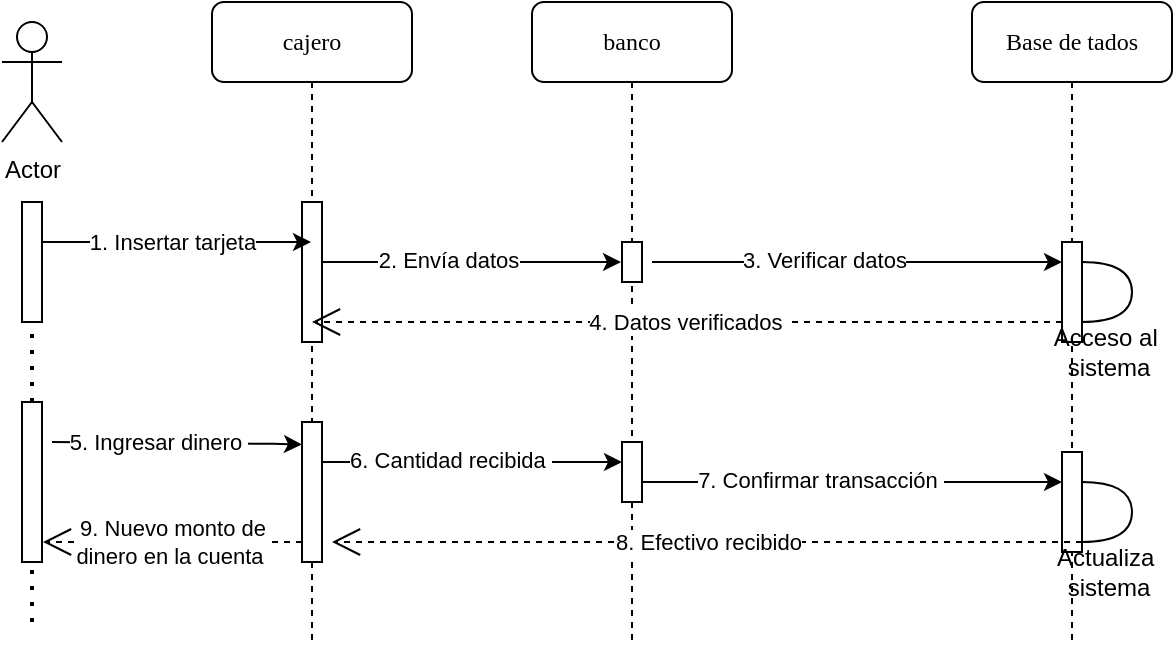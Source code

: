<mxfile version="26.0.15" pages="2">
  <diagram name="Page-1" id="13e1069c-82ec-6db2-03f1-153e76fe0fe0">
    <mxGraphModel dx="989" dy="514" grid="1" gridSize="10" guides="1" tooltips="1" connect="1" arrows="1" fold="1" page="1" pageScale="1" pageWidth="1100" pageHeight="850" background="none" math="0" shadow="0">
      <root>
        <mxCell id="0" />
        <mxCell id="1" parent="0" />
        <mxCell id="D0dWabxdGrt2eEnPtBXT-20" value="" style="endArrow=none;dashed=1;html=1;dashPattern=1 3;strokeWidth=2;rounded=0;" edge="1" parent="1" source="D0dWabxdGrt2eEnPtBXT-21">
          <mxGeometry width="50" height="50" relative="1" as="geometry">
            <mxPoint x="145" y="670.69" as="sourcePoint" />
            <mxPoint x="150" y="180" as="targetPoint" />
          </mxGeometry>
        </mxCell>
        <mxCell id="7baba1c4bc27f4b0-2" value="&lt;font style=&quot;vertical-align: inherit;&quot;&gt;&lt;font style=&quot;vertical-align: inherit;&quot;&gt;cajero&lt;/font&gt;&lt;/font&gt;" style="shape=umlLifeline;perimeter=lifelinePerimeter;whiteSpace=wrap;html=1;container=1;collapsible=0;recursiveResize=0;outlineConnect=0;rounded=1;shadow=0;comic=0;labelBackgroundColor=none;strokeWidth=1;fontFamily=Verdana;fontSize=12;align=center;" parent="1" vertex="1">
          <mxGeometry x="240" y="80" width="100" height="320" as="geometry" />
        </mxCell>
        <mxCell id="7baba1c4bc27f4b0-10" value="" style="html=1;points=[];perimeter=orthogonalPerimeter;rounded=0;shadow=0;comic=0;labelBackgroundColor=none;strokeWidth=1;fontFamily=Verdana;fontSize=12;align=center;" parent="7baba1c4bc27f4b0-2" vertex="1">
          <mxGeometry x="45" y="100" width="10" height="70" as="geometry" />
        </mxCell>
        <mxCell id="ODnxd1XTJw4rzjTTy2y1-8" value="" style="html=1;points=[];perimeter=orthogonalPerimeter;rounded=0;shadow=0;comic=0;labelBackgroundColor=none;strokeWidth=1;fontFamily=Verdana;fontSize=12;align=center;" parent="7baba1c4bc27f4b0-2" vertex="1">
          <mxGeometry x="45" y="210" width="10" height="70" as="geometry" />
        </mxCell>
        <mxCell id="D0dWabxdGrt2eEnPtBXT-27" value="&lt;font style=&quot;vertical-align: inherit;&quot;&gt;&lt;font style=&quot;vertical-align: inherit;&quot;&gt;&lt;font style=&quot;vertical-align: inherit;&quot;&gt;&lt;font style=&quot;vertical-align: inherit;&quot;&gt;9. Nuevo monto de&lt;/font&gt;&lt;/font&gt;&lt;/font&gt;&lt;/font&gt;&lt;div&gt;&lt;font style=&quot;vertical-align: inherit;&quot;&gt;&lt;font style=&quot;vertical-align: inherit;&quot;&gt;&lt;font style=&quot;vertical-align: inherit;&quot;&gt;&lt;font style=&quot;vertical-align: inherit;&quot;&gt;dinero en la cuenta&lt;/font&gt;&lt;/font&gt;&lt;/font&gt;&lt;/font&gt;&lt;span style=&quot;background-color: light-dark(#ffffff, var(--ge-dark-color, #121212)); color: light-dark(rgb(0, 0, 0), rgb(255, 255, 255));&quot;&gt;&amp;nbsp;&lt;/span&gt;&lt;/div&gt;" style="endArrow=open;endSize=12;dashed=1;html=1;rounded=0;" edge="1" parent="7baba1c4bc27f4b0-2">
          <mxGeometry x="0.001" width="160" relative="1" as="geometry">
            <mxPoint x="45.0" y="270" as="sourcePoint" />
            <mxPoint x="-84.5" y="270" as="targetPoint" />
            <mxPoint as="offset" />
          </mxGeometry>
        </mxCell>
        <mxCell id="7baba1c4bc27f4b0-3" value="&lt;font style=&quot;vertical-align: inherit;&quot;&gt;&lt;font style=&quot;vertical-align: inherit;&quot;&gt;banco&lt;/font&gt;&lt;/font&gt;" style="shape=umlLifeline;perimeter=lifelinePerimeter;whiteSpace=wrap;html=1;container=1;collapsible=0;recursiveResize=0;outlineConnect=0;rounded=1;shadow=0;comic=0;labelBackgroundColor=none;strokeWidth=1;fontFamily=Verdana;fontSize=12;align=center;" parent="1" vertex="1">
          <mxGeometry x="400" y="80" width="100" height="320" as="geometry" />
        </mxCell>
        <mxCell id="ODnxd1XTJw4rzjTTy2y1-3" value="" style="html=1;points=[];perimeter=orthogonalPerimeter;rounded=0;shadow=0;comic=0;labelBackgroundColor=none;strokeWidth=1;fontFamily=Verdana;fontSize=12;align=center;" parent="7baba1c4bc27f4b0-3" vertex="1">
          <mxGeometry x="45" y="220" width="10" height="30" as="geometry" />
        </mxCell>
        <mxCell id="D0dWabxdGrt2eEnPtBXT-3" value="" style="endArrow=classic;html=1;rounded=0;" edge="1" parent="7baba1c4bc27f4b0-3" source="7baba1c4bc27f4b0-10">
          <mxGeometry width="50" height="50" relative="1" as="geometry">
            <mxPoint x="-90" y="130" as="sourcePoint" />
            <mxPoint x="44.5" y="130" as="targetPoint" />
            <Array as="points">
              <mxPoint x="15" y="130" />
            </Array>
          </mxGeometry>
        </mxCell>
        <mxCell id="D0dWabxdGrt2eEnPtBXT-8" value="&lt;font style=&quot;vertical-align: inherit;&quot;&gt;&lt;font style=&quot;vertical-align: inherit;&quot;&gt;2. Envía datos&lt;/font&gt;&lt;/font&gt;" style="edgeLabel;html=1;align=center;verticalAlign=middle;resizable=0;points=[];" vertex="1" connectable="0" parent="D0dWabxdGrt2eEnPtBXT-3">
          <mxGeometry x="-0.159" y="1" relative="1" as="geometry">
            <mxPoint as="offset" />
          </mxGeometry>
        </mxCell>
        <mxCell id="D0dWabxdGrt2eEnPtBXT-13" value="" style="html=1;points=[];perimeter=orthogonalPerimeter;rounded=0;shadow=0;comic=0;labelBackgroundColor=none;strokeWidth=1;fontFamily=Verdana;fontSize=12;align=center;" vertex="1" parent="7baba1c4bc27f4b0-3">
          <mxGeometry x="45" y="120" width="10" height="20" as="geometry" />
        </mxCell>
        <mxCell id="D0dWabxdGrt2eEnPtBXT-15" value="" style="endArrow=classic;html=1;rounded=0;" edge="1" parent="7baba1c4bc27f4b0-3">
          <mxGeometry width="50" height="50" relative="1" as="geometry">
            <mxPoint x="-104.5" y="230" as="sourcePoint" />
            <mxPoint x="45" y="230" as="targetPoint" />
            <Array as="points">
              <mxPoint x="15.5" y="230" />
            </Array>
          </mxGeometry>
        </mxCell>
        <mxCell id="D0dWabxdGrt2eEnPtBXT-16" value="&lt;font style=&quot;vertical-align: inherit;&quot;&gt;&lt;font style=&quot;vertical-align: inherit;&quot;&gt;&lt;font style=&quot;vertical-align: inherit;&quot;&gt;&lt;font style=&quot;vertical-align: inherit;&quot;&gt;&lt;font style=&quot;vertical-align: inherit;&quot;&gt;&lt;font style=&quot;vertical-align: inherit;&quot;&gt;6. Cantidad recibida&amp;nbsp;&lt;/font&gt;&lt;/font&gt;&lt;/font&gt;&lt;/font&gt;&lt;/font&gt;&lt;/font&gt;" style="edgeLabel;html=1;align=center;verticalAlign=middle;resizable=0;points=[];" vertex="1" connectable="0" parent="D0dWabxdGrt2eEnPtBXT-15">
          <mxGeometry x="-0.159" y="1" relative="1" as="geometry">
            <mxPoint as="offset" />
          </mxGeometry>
        </mxCell>
        <mxCell id="4DcFt8CUi8rXg4rTXhJs-1" value="Actor" style="shape=umlActor;verticalLabelPosition=bottom;verticalAlign=top;html=1;outlineConnect=0;" parent="1" vertex="1">
          <mxGeometry x="135" y="90" width="30" height="60" as="geometry" />
        </mxCell>
        <mxCell id="7baba1c4bc27f4b0-9" value="" style="html=1;points=[];perimeter=orthogonalPerimeter;rounded=0;shadow=0;comic=0;labelBackgroundColor=none;strokeWidth=1;fontFamily=Verdana;fontSize=12;align=center;" parent="1" vertex="1">
          <mxGeometry x="145" y="180" width="10" height="60" as="geometry" />
        </mxCell>
        <mxCell id="ODnxd1XTJw4rzjTTy2y1-18" value="&lt;font style=&quot;vertical-align: inherit;&quot;&gt;&lt;font style=&quot;vertical-align: inherit;&quot;&gt;Base de tados&lt;/font&gt;&lt;/font&gt;" style="shape=umlLifeline;perimeter=lifelinePerimeter;whiteSpace=wrap;html=1;container=1;collapsible=0;recursiveResize=0;outlineConnect=0;rounded=1;shadow=0;comic=0;labelBackgroundColor=none;strokeWidth=1;fontFamily=Verdana;fontSize=12;align=center;" parent="1" vertex="1">
          <mxGeometry x="620" y="80" width="100" height="320" as="geometry" />
        </mxCell>
        <mxCell id="ODnxd1XTJw4rzjTTy2y1-20" value="" style="html=1;points=[];perimeter=orthogonalPerimeter;rounded=0;shadow=0;comic=0;labelBackgroundColor=none;strokeWidth=1;fontFamily=Verdana;fontSize=12;align=center;" parent="ODnxd1XTJw4rzjTTy2y1-18" vertex="1">
          <mxGeometry x="45" y="120" width="10" height="50" as="geometry" />
        </mxCell>
        <mxCell id="ODnxd1XTJw4rzjTTy2y1-22" value="" style="html=1;points=[];perimeter=orthogonalPerimeter;rounded=0;shadow=0;comic=0;labelBackgroundColor=none;strokeWidth=1;fontFamily=Verdana;fontSize=12;align=center;" parent="ODnxd1XTJw4rzjTTy2y1-18" vertex="1">
          <mxGeometry x="45" y="225" width="10" height="50" as="geometry" />
        </mxCell>
        <mxCell id="D0dWabxdGrt2eEnPtBXT-12" value="&lt;font style=&quot;vertical-align: inherit;&quot;&gt;&lt;font style=&quot;vertical-align: inherit;&quot;&gt;&lt;font style=&quot;vertical-align: inherit;&quot;&gt;&lt;font style=&quot;vertical-align: inherit;&quot;&gt;&lt;font style=&quot;vertical-align: inherit;&quot;&gt;&lt;font style=&quot;vertical-align: inherit;&quot;&gt;&lt;font style=&quot;vertical-align: inherit;&quot;&gt;&lt;font style=&quot;vertical-align: inherit;&quot;&gt;Acceso al&amp;nbsp;&lt;/font&gt;&lt;/font&gt;&lt;/font&gt;&lt;/font&gt;&lt;/font&gt;&lt;/font&gt;&lt;/font&gt;&lt;/font&gt;&lt;div&gt;&lt;font style=&quot;vertical-align: inherit;&quot;&gt;&lt;font style=&quot;vertical-align: inherit;&quot;&gt;&lt;font style=&quot;vertical-align: inherit;&quot;&gt;&lt;font style=&quot;vertical-align: inherit;&quot;&gt;&lt;font style=&quot;vertical-align: inherit;&quot;&gt;&lt;font style=&quot;vertical-align: inherit;&quot;&gt;sistema&lt;/font&gt;&lt;/font&gt;&lt;/font&gt;&lt;/font&gt;&lt;/font&gt;&lt;/font&gt;&lt;/div&gt;" style="shape=requiredInterface;html=1;verticalLabelPosition=bottom;sketch=0;" vertex="1" parent="ODnxd1XTJw4rzjTTy2y1-18">
          <mxGeometry x="55" y="130" width="25" height="30" as="geometry" />
        </mxCell>
        <mxCell id="D0dWabxdGrt2eEnPtBXT-25" value="&lt;font style=&quot;vertical-align: inherit;&quot;&gt;&lt;font style=&quot;vertical-align: inherit;&quot;&gt;&lt;font style=&quot;vertical-align: inherit;&quot;&gt;&lt;font style=&quot;vertical-align: inherit;&quot;&gt;Actualiza&amp;nbsp;&lt;/font&gt;&lt;/font&gt;&lt;/font&gt;&lt;/font&gt;&lt;div&gt;&lt;font style=&quot;vertical-align: inherit;&quot;&gt;&lt;font style=&quot;vertical-align: inherit;&quot;&gt;sistema&lt;/font&gt;&lt;/font&gt;&lt;/div&gt;" style="shape=requiredInterface;html=1;verticalLabelPosition=bottom;sketch=0;" vertex="1" parent="ODnxd1XTJw4rzjTTy2y1-18">
          <mxGeometry x="55" y="240" width="25" height="30" as="geometry" />
        </mxCell>
        <mxCell id="D0dWabxdGrt2eEnPtBXT-1" value="" style="endArrow=classic;html=1;rounded=0;" edge="1" parent="1">
          <mxGeometry width="50" height="50" relative="1" as="geometry">
            <mxPoint x="155" y="200" as="sourcePoint" />
            <mxPoint x="289.5" y="200" as="targetPoint" />
            <Array as="points">
              <mxPoint x="260" y="200" />
            </Array>
          </mxGeometry>
        </mxCell>
        <mxCell id="D0dWabxdGrt2eEnPtBXT-2" value="&lt;font style=&quot;vertical-align: inherit;&quot;&gt;&lt;font style=&quot;vertical-align: inherit;&quot;&gt;1. Insertar tarjeta&lt;/font&gt;&lt;/font&gt;" style="edgeLabel;html=1;align=center;verticalAlign=middle;resizable=0;points=[];" vertex="1" connectable="0" parent="D0dWabxdGrt2eEnPtBXT-1">
          <mxGeometry x="0.192" y="-1" relative="1" as="geometry">
            <mxPoint x="-15" y="-1" as="offset" />
          </mxGeometry>
        </mxCell>
        <mxCell id="D0dWabxdGrt2eEnPtBXT-9" value="" style="endArrow=classic;html=1;rounded=0;" edge="1" parent="1" target="ODnxd1XTJw4rzjTTy2y1-20">
          <mxGeometry width="50" height="50" relative="1" as="geometry">
            <mxPoint x="460" y="210" as="sourcePoint" />
            <mxPoint x="609.5" y="210" as="targetPoint" />
            <Array as="points">
              <mxPoint x="580" y="210" />
            </Array>
          </mxGeometry>
        </mxCell>
        <mxCell id="D0dWabxdGrt2eEnPtBXT-10" value="&lt;font style=&quot;vertical-align: inherit;&quot;&gt;&lt;font style=&quot;vertical-align: inherit;&quot;&gt;3. Verificar datos&lt;/font&gt;&lt;/font&gt;" style="edgeLabel;html=1;align=center;verticalAlign=middle;resizable=0;points=[];" vertex="1" connectable="0" parent="D0dWabxdGrt2eEnPtBXT-9">
          <mxGeometry x="-0.159" y="1" relative="1" as="geometry">
            <mxPoint as="offset" />
          </mxGeometry>
        </mxCell>
        <mxCell id="ODnxd1XTJw4rzjTTy2y1-25" value="&lt;font style=&quot;vertical-align: inherit;&quot;&gt;&lt;font style=&quot;vertical-align: inherit;&quot;&gt;4. Datos verificados&amp;nbsp;&lt;/font&gt;&lt;/font&gt;" style="endArrow=open;endSize=12;dashed=1;html=1;rounded=0;" parent="1" edge="1" target="7baba1c4bc27f4b0-2" source="ODnxd1XTJw4rzjTTy2y1-20">
          <mxGeometry x="-0.003" width="160" relative="1" as="geometry">
            <mxPoint x="670.0" y="230" as="sourcePoint" />
            <mxPoint x="455" y="230.34" as="targetPoint" />
            <mxPoint as="offset" />
            <Array as="points">
              <mxPoint x="560" y="240" />
            </Array>
          </mxGeometry>
        </mxCell>
        <mxCell id="D0dWabxdGrt2eEnPtBXT-17" value="" style="endArrow=classic;html=1;rounded=0;" edge="1" parent="1">
          <mxGeometry width="50" height="50" relative="1" as="geometry">
            <mxPoint x="160" y="300" as="sourcePoint" />
            <mxPoint x="285" y="301.24" as="targetPoint" />
            <Array as="points">
              <mxPoint x="270.5" y="300.9" />
            </Array>
          </mxGeometry>
        </mxCell>
        <mxCell id="D0dWabxdGrt2eEnPtBXT-18" value="&lt;font style=&quot;vertical-align: inherit;&quot;&gt;&lt;font style=&quot;vertical-align: inherit;&quot;&gt;&lt;font style=&quot;vertical-align: inherit;&quot;&gt;&lt;font style=&quot;vertical-align: inherit;&quot;&gt;&lt;font style=&quot;vertical-align: inherit;&quot;&gt;&lt;font style=&quot;vertical-align: inherit;&quot;&gt;5. Ingresar dinero&amp;nbsp;&lt;/font&gt;&lt;/font&gt;&lt;/font&gt;&lt;/font&gt;&lt;/font&gt;&lt;/font&gt;" style="edgeLabel;html=1;align=center;verticalAlign=middle;resizable=0;points=[];" vertex="1" connectable="0" parent="D0dWabxdGrt2eEnPtBXT-17">
          <mxGeometry x="-0.159" y="1" relative="1" as="geometry">
            <mxPoint as="offset" />
          </mxGeometry>
        </mxCell>
        <mxCell id="D0dWabxdGrt2eEnPtBXT-22" value="" style="endArrow=none;dashed=1;html=1;dashPattern=1 3;strokeWidth=2;rounded=0;" edge="1" parent="1" target="D0dWabxdGrt2eEnPtBXT-21">
          <mxGeometry width="50" height="50" relative="1" as="geometry">
            <mxPoint x="150" y="390" as="sourcePoint" />
            <mxPoint x="150" y="180" as="targetPoint" />
          </mxGeometry>
        </mxCell>
        <mxCell id="D0dWabxdGrt2eEnPtBXT-21" value="" style="html=1;points=[];perimeter=orthogonalPerimeter;rounded=0;shadow=0;comic=0;labelBackgroundColor=none;strokeWidth=1;fontFamily=Verdana;fontSize=12;align=center;" vertex="1" parent="1">
          <mxGeometry x="145" y="280" width="10" height="80" as="geometry" />
        </mxCell>
        <mxCell id="D0dWabxdGrt2eEnPtBXT-23" value="" style="endArrow=classic;html=1;rounded=0;" edge="1" parent="1" target="ODnxd1XTJw4rzjTTy2y1-22">
          <mxGeometry width="50" height="50" relative="1" as="geometry">
            <mxPoint x="455" y="320" as="sourcePoint" />
            <mxPoint x="604.5" y="320" as="targetPoint" />
            <Array as="points">
              <mxPoint x="575" y="320" />
            </Array>
          </mxGeometry>
        </mxCell>
        <mxCell id="D0dWabxdGrt2eEnPtBXT-24" value="&lt;font style=&quot;vertical-align: inherit;&quot;&gt;&lt;font style=&quot;vertical-align: inherit;&quot;&gt;&lt;font style=&quot;vertical-align: inherit;&quot;&gt;&lt;font style=&quot;vertical-align: inherit;&quot;&gt;&lt;font style=&quot;vertical-align: inherit;&quot;&gt;&lt;font style=&quot;vertical-align: inherit;&quot;&gt;&lt;font style=&quot;vertical-align: inherit;&quot;&gt;&lt;font style=&quot;vertical-align: inherit;&quot;&gt;7. Confirmar transacción&amp;nbsp;&lt;/font&gt;&lt;/font&gt;&lt;/font&gt;&lt;/font&gt;&lt;/font&gt;&lt;/font&gt;&lt;/font&gt;&lt;/font&gt;" style="edgeLabel;html=1;align=center;verticalAlign=middle;resizable=0;points=[];" vertex="1" connectable="0" parent="D0dWabxdGrt2eEnPtBXT-23">
          <mxGeometry x="-0.159" y="1" relative="1" as="geometry">
            <mxPoint as="offset" />
          </mxGeometry>
        </mxCell>
        <mxCell id="D0dWabxdGrt2eEnPtBXT-26" value="&lt;font style=&quot;vertical-align: inherit;&quot;&gt;&lt;font style=&quot;vertical-align: inherit;&quot;&gt;&lt;font style=&quot;vertical-align: inherit;&quot;&gt;&lt;font style=&quot;vertical-align: inherit;&quot;&gt;&lt;font style=&quot;vertical-align: inherit;&quot;&gt;&lt;font style=&quot;vertical-align: inherit;&quot;&gt;8. Efectivo recibido&lt;/font&gt;&lt;/font&gt;&lt;/font&gt;&lt;/font&gt;&lt;/font&gt;&lt;/font&gt;" style="endArrow=open;endSize=12;dashed=1;html=1;rounded=0;" edge="1" parent="1">
          <mxGeometry x="-0.003" width="160" relative="1" as="geometry">
            <mxPoint x="675" y="350" as="sourcePoint" />
            <mxPoint x="300" y="350" as="targetPoint" />
            <mxPoint as="offset" />
            <Array as="points">
              <mxPoint x="570" y="350" />
            </Array>
          </mxGeometry>
        </mxCell>
      </root>
    </mxGraphModel>
  </diagram>
  <diagram id="ZgIK2w71DE8h4QFo_BRq" name="Página-2">
    <mxGraphModel dx="1434" dy="746" grid="1" gridSize="10" guides="1" tooltips="1" connect="1" arrows="1" fold="1" page="1" pageScale="1" pageWidth="827" pageHeight="1169" math="0" shadow="0">
      <root>
        <mxCell id="0" />
        <mxCell id="1" parent="0" />
      </root>
    </mxGraphModel>
  </diagram>
</mxfile>
